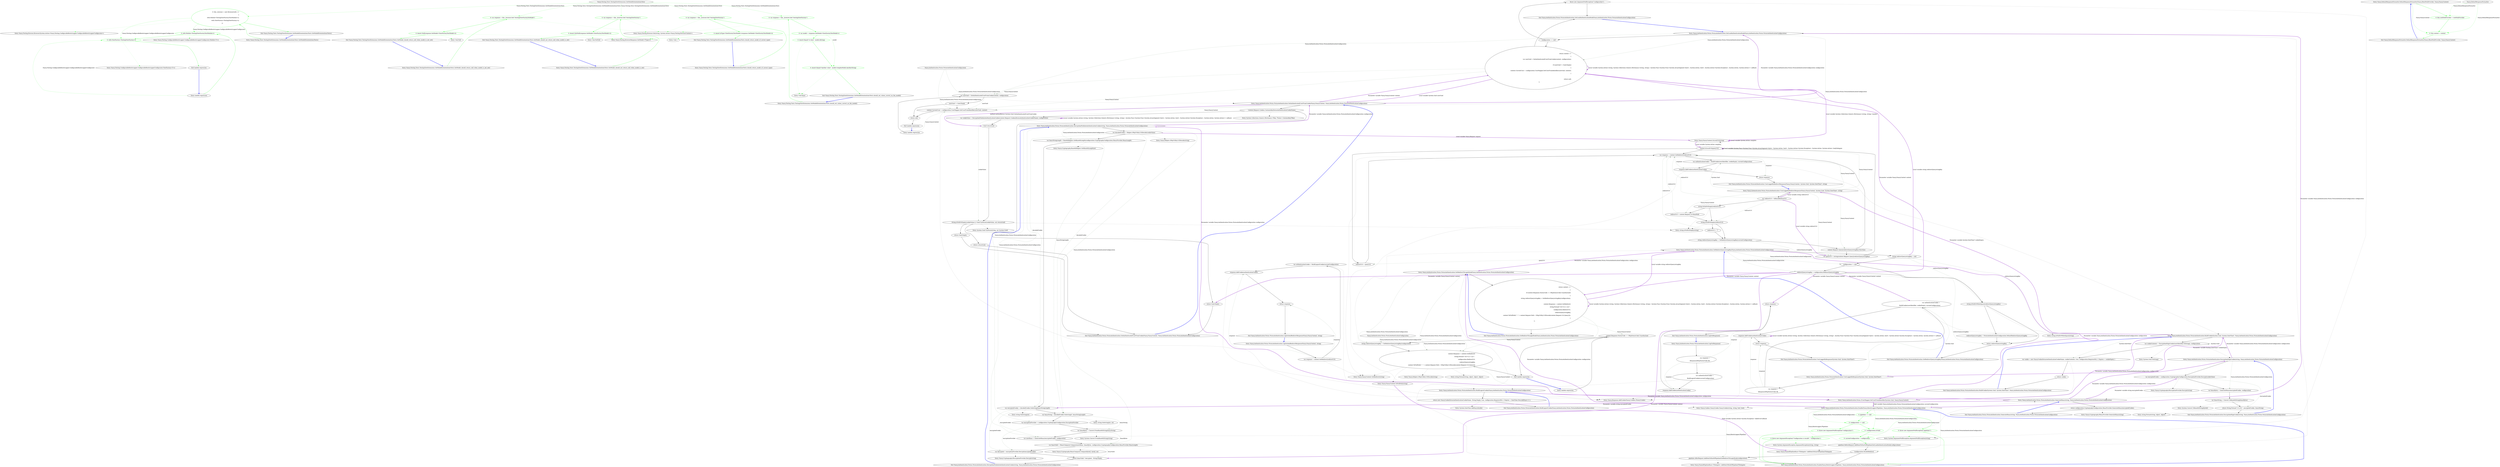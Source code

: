 digraph  {
d1 [cluster="Nancy.Testing.Tests.TestingViewExtensions.GetModelExtententionsTests.GetModelExtententionsTests()", color=green, community=1, label="0: this._browser = new Browser(with =>\r\n            {\r\n                with.Module<TestingViewFactoryTestModule>();\r\n                with.ViewFactory<TestingViewFactory>();\r\n            })", span="10-14"];
d34 [label="Nancy.Testing.Tests.TestingViewExtensions.GetModelExtententionsTests", span=""];
d0 [cluster="Nancy.Testing.Tests.TestingViewExtensions.GetModelExtententionsTests.GetModelExtententionsTests()", label="Entry Nancy.Testing.Tests.TestingViewExtensions.GetModelExtententionsTests.GetModelExtententionsTests()", span="8-8"];
d2 [cluster="Nancy.Testing.Tests.TestingViewExtensions.GetModelExtententionsTests.GetModelExtententionsTests()", label="Exit Nancy.Testing.Tests.TestingViewExtensions.GetModelExtententionsTests.GetModelExtententionsTests()", span="8-8"];
d3 [cluster="Nancy.Testing.Browser.Browser(System.Action<Nancy.Testing.ConfigurableBootstrapper.ConfigurableBootstrapperConfigurator>)", label="Entry Nancy.Testing.Browser.Browser(System.Action<Nancy.Testing.ConfigurableBootstrapper.ConfigurableBootstrapperConfigurator>)", span="26-26"];
d5 [cluster="lambda expression", color=green, community=0, label="0: with.Module<TestingViewFactoryTestModule>()", span="12-12"];
d6 [cluster="lambda expression", color=green, community=0, label="0: with.ViewFactory<TestingViewFactory>()", span="13-13"];
d4 [cluster="lambda expression", label="Entry lambda expression", span="10-14"];
d8 [cluster="Nancy.Testing.ConfigurableBootstrapper.ConfigurableBootstrapperConfigurator.Module<T>()", label="Entry Nancy.Testing.ConfigurableBootstrapper.ConfigurableBootstrapperConfigurator.Module<T>()", span="807-807"];
d7 [cluster="lambda expression", label="Exit lambda expression", span="10-14"];
d9 [cluster="Nancy.Testing.ConfigurableBootstrapper.ConfigurableBootstrapperConfigurator.ViewFactory<T>()", label="Entry Nancy.Testing.ConfigurableBootstrapper.ConfigurableBootstrapperConfigurator.ViewFactory<T>()", span="1338-1338"];
d11 [cluster="Nancy.Testing.Tests.TestingViewExtensions.GetModelExtententionsTests.GetModel_should_return_null_when_model_is_not_set()", color=green, community=0, label="0: var response = this._browser.Get(''/testingViewFactoryNoModel'')", span="21-21"];
d10 [cluster="Nancy.Testing.Tests.TestingViewExtensions.GetModelExtententionsTests.GetModel_should_return_null_when_model_is_not_set()", label="Entry Nancy.Testing.Tests.TestingViewExtensions.GetModelExtententionsTests.GetModel_should_return_null_when_model_is_not_set()", span="19-19"];
d12 [cluster="Nancy.Testing.Tests.TestingViewExtensions.GetModelExtententionsTests.GetModel_should_return_null_when_model_is_not_set()", color=green, community=0, label="0: Assert.Null(response.GetModel<ViewFactoryTestModel>())", span="22-22"];
d14 [cluster="Nancy.Testing.Browser.Get(string, System.Action<Nancy.Testing.BrowserContext>)", label="Entry Nancy.Testing.Browser.Get(string, System.Action<Nancy.Testing.BrowserContext>)", span="59-59"];
d13 [cluster="Nancy.Testing.Tests.TestingViewExtensions.GetModelExtententionsTests.GetModel_should_return_null_when_model_is_not_set()", label="Exit Nancy.Testing.Tests.TestingViewExtensions.GetModelExtententionsTests.GetModel_should_return_null_when_model_is_not_set()", span="19-19"];
d15 [cluster="Nancy.Testing.BrowserResponse.GetModel<TType>()", label="Entry Nancy.Testing.BrowserResponse.GetModel<TType>()", span="53-53"];
d16 [cluster="Unk.Null", label="Entry Unk.Null", span=""];
d18 [cluster="Nancy.Testing.Tests.TestingViewExtensions.GetModelExtententionsTests.GetModel_should_not_return_null_when_model_is_set()", color=green, community=0, label="0: var response = this._browser.Get(''/testingViewFactory'')", span="28-28"];
d17 [cluster="Nancy.Testing.Tests.TestingViewExtensions.GetModelExtententionsTests.GetModel_should_not_return_null_when_model_is_set()", label="Entry Nancy.Testing.Tests.TestingViewExtensions.GetModelExtententionsTests.GetModel_should_not_return_null_when_model_is_set()", span="26-26"];
d19 [cluster="Nancy.Testing.Tests.TestingViewExtensions.GetModelExtententionsTests.GetModel_should_not_return_null_when_model_is_set()", color=green, community=0, label="0: Assert.NotNull(response.GetModel<ViewFactoryTestModel>())", span="29-29"];
d20 [cluster="Nancy.Testing.Tests.TestingViewExtensions.GetModelExtententionsTests.GetModel_should_not_return_null_when_model_is_set()", label="Exit Nancy.Testing.Tests.TestingViewExtensions.GetModelExtententionsTests.GetModel_should_not_return_null_when_model_is_set()", span="26-26"];
d21 [cluster="Unk.NotNull", label="Entry Unk.NotNull", span=""];
d23 [cluster="Nancy.Testing.Tests.TestingViewExtensions.GetModelExtententionsTests.should_return_model_of_correct_type()", color=green, community=0, label="0: var response = this._browser.Get(''/testingViewFactory'')", span="35-35"];
d22 [cluster="Nancy.Testing.Tests.TestingViewExtensions.GetModelExtententionsTests.should_return_model_of_correct_type()", label="Entry Nancy.Testing.Tests.TestingViewExtensions.GetModelExtententionsTests.should_return_model_of_correct_type()", span="33-33"];
d24 [cluster="Nancy.Testing.Tests.TestingViewExtensions.GetModelExtententionsTests.should_return_model_of_correct_type()", color=green, community=0, label="0: Assert.IsType<ViewFactoryTestModel>(response.GetModel<ViewFactoryTestModel>())", span="36-36"];
d25 [cluster="Nancy.Testing.Tests.TestingViewExtensions.GetModelExtententionsTests.should_return_model_of_correct_type()", label="Exit Nancy.Testing.Tests.TestingViewExtensions.GetModelExtententionsTests.should_return_model_of_correct_type()", span="33-33"];
d26 [cluster="Unk.>", label="Entry Unk.>", span=""];
d28 [cluster="Nancy.Testing.Tests.TestingViewExtensions.GetModelExtententionsTests.should_set_values_correct_on_the_model()", color=green, community=0, label="0: var response = this._browser.Get(''/testingViewFactory'')", span="42-42"];
d27 [cluster="Nancy.Testing.Tests.TestingViewExtensions.GetModelExtententionsTests.should_set_values_correct_on_the_model()", label="Entry Nancy.Testing.Tests.TestingViewExtensions.GetModelExtententionsTests.should_set_values_correct_on_the_model()", span="40-40"];
d29 [cluster="Nancy.Testing.Tests.TestingViewExtensions.GetModelExtententionsTests.should_set_values_correct_on_the_model()", color=green, community=0, label="0: var model = response.GetModel<ViewFactoryTestModel>()", span="43-43"];
d30 [cluster="Nancy.Testing.Tests.TestingViewExtensions.GetModelExtententionsTests.should_set_values_correct_on_the_model()", color=green, community=0, label="0: Assert.Equal(''A value'', model.AString)", span="44-44"];
d31 [cluster="Nancy.Testing.Tests.TestingViewExtensions.GetModelExtententionsTests.should_set_values_correct_on_the_model()", color=green, community=0, label="0: Assert.Equal(''Another value'', model.ComplexModel.AnotherString)", span="45-45"];
d33 [cluster="Unk.Equal", label="Entry Unk.Equal", span=""];
d32 [cluster="Nancy.Testing.Tests.TestingViewExtensions.GetModelExtententionsTests.should_set_values_correct_on_the_model()", label="Exit Nancy.Testing.Tests.TestingViewExtensions.GetModelExtententionsTests.should_set_values_correct_on_the_model()", span="40-40"];
m0_12 [cluster="System.ArgumentNullException.ArgumentNullException(string)", file="ModulePathExtensionMethodTests.cs", label="Entry System.ArgumentNullException.ArgumentNullException(string)", span="0-0"];
m0_16 [cluster="Nancy.Authentication.Forms.FormsAuthentication.GetRedirectToLoginHook(Nancy.Authentication.Forms.FormsAuthenticationConfiguration)", file="ModulePathExtensionMethodTests.cs", label="Entry Nancy.Authentication.Forms.FormsAuthentication.GetRedirectToLoginHook(Nancy.Authentication.Forms.FormsAuthenticationConfiguration)", span="190-190"];
m0_71 [cluster="Nancy.Authentication.Forms.FormsAuthentication.GetRedirectToLoginHook(Nancy.Authentication.Forms.FormsAuthenticationConfiguration)", file="ModulePathExtensionMethodTests.cs", label="return context =>\r\n                {\r\n                    if (context.Response.StatusCode == HttpStatusCode.Unauthorized)\r\n                    {\r\n                        string redirectQuerystringKey = GetRedirectQuerystringKey(configuration);\r\n\r\n                        context.Response = context.GetRedirect(\r\n                            string.Format(''{0}?{1}={2}'', \r\n                            configuration.RedirectUrl,\r\n                            redirectQuerystringKey,\r\n                            context.ToFullPath(''~'' + context.Request.Path + HttpUtility.UrlEncode(context.Request.Url.Query))));\r\n                    }\r\n                };", span="192-204"];
m0_72 [cluster="Nancy.Authentication.Forms.FormsAuthentication.GetRedirectToLoginHook(Nancy.Authentication.Forms.FormsAuthenticationConfiguration)", file="ModulePathExtensionMethodTests.cs", label="Exit Nancy.Authentication.Forms.FormsAuthentication.GetRedirectToLoginHook(Nancy.Authentication.Forms.FormsAuthenticationConfiguration)", span="190-190"];
m0_18 [cluster="Nancy.Authentication.Forms.FormsAuthentication.UserLoggedInRedirectResponse(Nancy.NancyContext, System.Guid, System.DateTime?, string)", file="ModulePathExtensionMethodTests.cs", label="Entry Nancy.Authentication.Forms.FormsAuthentication.UserLoggedInRedirectResponse(Nancy.NancyContext, System.Guid, System.DateTime?, string)", span="75-75"];
m0_24 [cluster="Nancy.Authentication.Forms.FormsAuthentication.UserLoggedInRedirectResponse(Nancy.NancyContext, System.Guid, System.DateTime?, string)", file="ModulePathExtensionMethodTests.cs", label="string redirectQuerystringKey = GetRedirectQuerystringKey(currentConfiguration)", span="89-89"];
m0_30 [cluster="Nancy.Authentication.Forms.FormsAuthentication.UserLoggedInRedirectResponse(Nancy.NancyContext, System.Guid, System.DateTime?, string)", file="ModulePathExtensionMethodTests.cs", label="var authenticationCookie = BuildCookie(userIdentifier, cookieExpiry, currentConfiguration)", span="102-102"];
m0_27 [cluster="Nancy.Authentication.Forms.FormsAuthentication.UserLoggedInRedirectResponse(Nancy.NancyContext, System.Guid, System.DateTime?, string)", file="ModulePathExtensionMethodTests.cs", label="context.IsLocalUrl(queryUrl)", span="95-95"];
m0_22 [cluster="Nancy.Authentication.Forms.FormsAuthentication.UserLoggedInRedirectResponse(Nancy.NancyContext, System.Guid, System.DateTime?, string)", file="ModulePathExtensionMethodTests.cs", label="string.IsNullOrEmpty(redirectUrl)", span="84-84"];
m0_23 [cluster="Nancy.Authentication.Forms.FormsAuthentication.UserLoggedInRedirectResponse(Nancy.NancyContext, System.Guid, System.DateTime?, string)", file="ModulePathExtensionMethodTests.cs", label="redirectUrl = ''/''", span="86-86"];
m0_25 [cluster="Nancy.Authentication.Forms.FormsAuthentication.UserLoggedInRedirectResponse(Nancy.NancyContext, System.Guid, System.DateTime?, string)", file="ModulePathExtensionMethodTests.cs", label="context.Request.Query[redirectQuerystringKey].HasValue", span="91-91"];
m0_26 [cluster="Nancy.Authentication.Forms.FormsAuthentication.UserLoggedInRedirectResponse(Nancy.NancyContext, System.Guid, System.DateTime?, string)", file="ModulePathExtensionMethodTests.cs", label="var queryUrl = (string)context.Request.Query[redirectQuerystringKey]", span="93-93"];
m0_29 [cluster="Nancy.Authentication.Forms.FormsAuthentication.UserLoggedInRedirectResponse(Nancy.NancyContext, System.Guid, System.DateTime?, string)", file="ModulePathExtensionMethodTests.cs", label="var response = context.GetRedirect(redirectUrl)", span="101-101"];
m0_31 [cluster="Nancy.Authentication.Forms.FormsAuthentication.UserLoggedInRedirectResponse(Nancy.NancyContext, System.Guid, System.DateTime?, string)", file="ModulePathExtensionMethodTests.cs", label="response.AddCookie(authenticationCookie)", span="103-103"];
m0_19 [cluster="Nancy.Authentication.Forms.FormsAuthentication.UserLoggedInRedirectResponse(Nancy.NancyContext, System.Guid, System.DateTime?, string)", file="ModulePathExtensionMethodTests.cs", label="var redirectUrl = fallbackRedirectUrl", span="77-77"];
m0_21 [cluster="Nancy.Authentication.Forms.FormsAuthentication.UserLoggedInRedirectResponse(Nancy.NancyContext, System.Guid, System.DateTime?, string)", file="ModulePathExtensionMethodTests.cs", label="redirectUrl = context.Request.Url.BasePath", span="81-81"];
m0_28 [cluster="Nancy.Authentication.Forms.FormsAuthentication.UserLoggedInRedirectResponse(Nancy.NancyContext, System.Guid, System.DateTime?, string)", file="ModulePathExtensionMethodTests.cs", label="redirectUrl = queryUrl", span="97-97"];
m0_20 [cluster="Nancy.Authentication.Forms.FormsAuthentication.UserLoggedInRedirectResponse(Nancy.NancyContext, System.Guid, System.DateTime?, string)", file="ModulePathExtensionMethodTests.cs", label="string.IsNullOrEmpty(redirectUrl)", span="79-79"];
m0_32 [cluster="Nancy.Authentication.Forms.FormsAuthentication.UserLoggedInRedirectResponse(Nancy.NancyContext, System.Guid, System.DateTime?, string)", file="ModulePathExtensionMethodTests.cs", label="return response;", span="105-105"];
m0_33 [cluster="Nancy.Authentication.Forms.FormsAuthentication.UserLoggedInRedirectResponse(Nancy.NancyContext, System.Guid, System.DateTime?, string)", file="ModulePathExtensionMethodTests.cs", label="Exit Nancy.Authentication.Forms.FormsAuthentication.UserLoggedInRedirectResponse(Nancy.NancyContext, System.Guid, System.DateTime?, string)", span="75-75"];
m0_110 [cluster="string.Format(string, object, object)", file="ModulePathExtensionMethodTests.cs", label="Entry string.Format(string, object, object)", span="0-0"];
m0_139 [cluster="string.IsNullOrWhiteSpace(string)", file="ModulePathExtensionMethodTests.cs", label="Entry string.IsNullOrWhiteSpace(string)", span="0-0"];
m0_98 [cluster="Nancy.Cookies.NancyCookie.NancyCookie(string, string, bool, bool)", file="ModulePathExtensionMethodTests.cs", label="Entry Nancy.Cookies.NancyCookie.NancyCookie(string, string, bool, bool)", span="20-20"];
m0_69 [cluster="Nancy.Authentication.Forms.FormsAuthentication.GetAuthenticatedUserFromCookie(Nancy.NancyContext, Nancy.Authentication.Forms.FormsAuthenticationConfiguration)", file="ModulePathExtensionMethodTests.cs", label="Entry Nancy.Authentication.Forms.FormsAuthentication.GetAuthenticatedUserFromCookie(Nancy.NancyContext, Nancy.Authentication.Forms.FormsAuthenticationConfiguration)", span="214-214"];
m0_81 [cluster="Nancy.Authentication.Forms.FormsAuthentication.GetAuthenticatedUserFromCookie(Nancy.NancyContext, Nancy.Authentication.Forms.FormsAuthenticationConfiguration)", file="ModulePathExtensionMethodTests.cs", label="!context.Request.Cookies.ContainsKey(formsAuthenticationCookieName)", span="216-216"];
m0_83 [cluster="Nancy.Authentication.Forms.FormsAuthentication.GetAuthenticatedUserFromCookie(Nancy.NancyContext, Nancy.Authentication.Forms.FormsAuthenticationConfiguration)", file="ModulePathExtensionMethodTests.cs", label="var cookieValue = DecryptAndValidateAuthenticationCookie(context.Request.Cookies[formsAuthenticationCookieName], configuration)", span="221-221"];
m0_84 [cluster="Nancy.Authentication.Forms.FormsAuthentication.GetAuthenticatedUserFromCookie(Nancy.NancyContext, Nancy.Authentication.Forms.FormsAuthenticationConfiguration)", file="ModulePathExtensionMethodTests.cs", label="Guid returnGuid", span="223-223"];
m0_82 [cluster="Nancy.Authentication.Forms.FormsAuthentication.GetAuthenticatedUserFromCookie(Nancy.NancyContext, Nancy.Authentication.Forms.FormsAuthenticationConfiguration)", file="ModulePathExtensionMethodTests.cs", label="return Guid.Empty;", span="218-218"];
m0_86 [cluster="Nancy.Authentication.Forms.FormsAuthentication.GetAuthenticatedUserFromCookie(Nancy.NancyContext, Nancy.Authentication.Forms.FormsAuthenticationConfiguration)", file="ModulePathExtensionMethodTests.cs", label="return Guid.Empty;", span="226-226"];
m0_87 [cluster="Nancy.Authentication.Forms.FormsAuthentication.GetAuthenticatedUserFromCookie(Nancy.NancyContext, Nancy.Authentication.Forms.FormsAuthenticationConfiguration)", file="ModulePathExtensionMethodTests.cs", label="return returnGuid;", span="229-229"];
m0_85 [cluster="Nancy.Authentication.Forms.FormsAuthentication.GetAuthenticatedUserFromCookie(Nancy.NancyContext, Nancy.Authentication.Forms.FormsAuthenticationConfiguration)", file="ModulePathExtensionMethodTests.cs", label="String.IsNullOrEmpty(cookieValue) || !Guid.TryParse(cookieValue, out returnGuid)", span="224-224"];
m0_88 [cluster="Nancy.Authentication.Forms.FormsAuthentication.GetAuthenticatedUserFromCookie(Nancy.NancyContext, Nancy.Authentication.Forms.FormsAuthenticationConfiguration)", file="ModulePathExtensionMethodTests.cs", label="Exit Nancy.Authentication.Forms.FormsAuthentication.GetAuthenticatedUserFromCookie(Nancy.NancyContext, Nancy.Authentication.Forms.FormsAuthenticationConfiguration)", span="214-214"];
m0_35 [cluster="Nancy.Authentication.Forms.FormsAuthentication.GetRedirectQuerystringKey(Nancy.Authentication.Forms.FormsAuthenticationConfiguration)", file="ModulePathExtensionMethodTests.cs", label="Entry Nancy.Authentication.Forms.FormsAuthentication.GetRedirectQuerystringKey(Nancy.Authentication.Forms.FormsAuthenticationConfiguration)", span="318-318"];
m0_132 [cluster="Nancy.Authentication.Forms.FormsAuthentication.GetRedirectQuerystringKey(Nancy.Authentication.Forms.FormsAuthenticationConfiguration)", file="ModulePathExtensionMethodTests.cs", label="string redirectQuerystringKey = null", span="320-320"];
m0_134 [cluster="Nancy.Authentication.Forms.FormsAuthentication.GetRedirectQuerystringKey(Nancy.Authentication.Forms.FormsAuthenticationConfiguration)", file="ModulePathExtensionMethodTests.cs", label="redirectQuerystringKey = configuration.RedirectQuerystringKey", span="324-324"];
m0_133 [cluster="Nancy.Authentication.Forms.FormsAuthentication.GetRedirectQuerystringKey(Nancy.Authentication.Forms.FormsAuthenticationConfiguration)", file="ModulePathExtensionMethodTests.cs", label="configuration != null", span="322-322"];
m0_135 [cluster="Nancy.Authentication.Forms.FormsAuthentication.GetRedirectQuerystringKey(Nancy.Authentication.Forms.FormsAuthenticationConfiguration)", file="ModulePathExtensionMethodTests.cs", label="string.IsNullOrWhiteSpace(redirectQuerystringKey)", span="327-327"];
m0_137 [cluster="Nancy.Authentication.Forms.FormsAuthentication.GetRedirectQuerystringKey(Nancy.Authentication.Forms.FormsAuthenticationConfiguration)", file="ModulePathExtensionMethodTests.cs", label="return redirectQuerystringKey;", span="332-332"];
m0_136 [cluster="Nancy.Authentication.Forms.FormsAuthentication.GetRedirectQuerystringKey(Nancy.Authentication.Forms.FormsAuthenticationConfiguration)", file="ModulePathExtensionMethodTests.cs", label="redirectQuerystringKey = FormsAuthenticationConfiguration.DefaultRedirectQuerystringKey", span="329-329"];
m0_138 [cluster="Nancy.Authentication.Forms.FormsAuthentication.GetRedirectQuerystringKey(Nancy.Authentication.Forms.FormsAuthenticationConfiguration)", file="ModulePathExtensionMethodTests.cs", label="Exit Nancy.Authentication.Forms.FormsAuthentication.GetRedirectQuerystringKey(Nancy.Authentication.Forms.FormsAuthenticationConfiguration)", span="318-318"];
m0_126 [cluster="Nancy.Cryptography.Base64Helpers.GetBase64Length(int)", file="ModulePathExtensionMethodTests.cs", label="Entry Nancy.Cryptography.Base64Helpers.GetBase64Length(int)", span="11-11"];
m0_125 [cluster="Nancy.Helpers.HttpUtility.UrlDecode(string)", file="ModulePathExtensionMethodTests.cs", label="Entry Nancy.Helpers.HttpUtility.UrlDecode(string)", span="103-103"];
m0_37 [cluster="Nancy.NancyContext.GetRedirect(string)", file="ModulePathExtensionMethodTests.cs", label="Entry Nancy.NancyContext.GetRedirect(string)", span="60-60"];
m0_15 [cluster="Nancy.NamedPipelineBase<TDelegate>.AddItemToStartOfPipeline(TDelegate)", file="ModulePathExtensionMethodTests.cs", label="Entry Nancy.NamedPipelineBase<TDelegate>.AddItemToStartOfPipeline(TDelegate)", span="45-45"];
m0_79 [cluster="Nancy.NancyContext.ToFullPath(string)", file="ModulePathExtensionMethodTests.cs", label="Entry Nancy.NancyContext.ToFullPath(string)", span="28-28"];
m0_78 [cluster="Nancy.Helpers.HttpUtility.UrlEncode(string)", file="ModulePathExtensionMethodTests.cs", label="Entry Nancy.Helpers.HttpUtility.UrlEncode(string)", span="373-373"];
m0_14 [cluster="Nancy.Authentication.Forms.FormsAuthentication.GetLoadAuthenticationHook(Nancy.Authentication.Forms.FormsAuthenticationConfiguration)", file="ModulePathExtensionMethodTests.cs", label="Entry Nancy.Authentication.Forms.FormsAuthentication.GetLoadAuthenticationHook(Nancy.Authentication.Forms.FormsAuthenticationConfiguration)", span="165-165"];
m0_60 [cluster="Nancy.Authentication.Forms.FormsAuthentication.GetLoadAuthenticationHook(Nancy.Authentication.Forms.FormsAuthenticationConfiguration)", file="ModulePathExtensionMethodTests.cs", label="throw new ArgumentNullException(''configuration'');", span="169-169"];
m0_59 [cluster="Nancy.Authentication.Forms.FormsAuthentication.GetLoadAuthenticationHook(Nancy.Authentication.Forms.FormsAuthenticationConfiguration)", file="ModulePathExtensionMethodTests.cs", label="configuration == null", span="167-167"];
m0_61 [cluster="Nancy.Authentication.Forms.FormsAuthentication.GetLoadAuthenticationHook(Nancy.Authentication.Forms.FormsAuthenticationConfiguration)", file="ModulePathExtensionMethodTests.cs", label="return context =>\r\n                {\r\n                    var userGuid = GetAuthenticatedUserFromCookie(context, configuration);\r\n\r\n                    if (userGuid != Guid.Empty)\r\n                    {\r\n                        context.CurrentUser = configuration.UserMapper.GetUserFromIdentifier(userGuid, context);\r\n                    }\r\n\r\n                    return null;\r\n                };", span="172-182"];
m0_62 [cluster="Nancy.Authentication.Forms.FormsAuthentication.GetLoadAuthenticationHook(Nancy.Authentication.Forms.FormsAuthenticationConfiguration)", file="ModulePathExtensionMethodTests.cs", label="Exit Nancy.Authentication.Forms.FormsAuthentication.GetLoadAuthenticationHook(Nancy.Authentication.Forms.FormsAuthenticationConfiguration)", span="165-165"];
m0_36 [cluster="Nancy.NancyContext.IsLocalUrl(string)", file="ModulePathExtensionMethodTests.cs", label="Entry Nancy.NancyContext.IsLocalUrl(string)", span="94-94"];
m0_109 [cluster="System.Convert.ToBase64String(byte[])", file="ModulePathExtensionMethodTests.cs", label="Entry System.Convert.ToBase64String(byte[])", span="0-0"];
m0_96 [cluster="System.Guid.ToString()", file="ModulePathExtensionMethodTests.cs", label="Entry System.Guid.ToString()", span="0-0"];
m0_0 [cluster="Nancy.Authentication.Forms.FormsAuthentication.Enable(Nancy.Bootstrapper.IPipelines, Nancy.Authentication.Forms.FormsAuthenticationConfiguration)", file="ModulePathExtensionMethodTests.cs", label="Entry Nancy.Authentication.Forms.FormsAuthentication.Enable(Nancy.Bootstrapper.IPipelines, Nancy.Authentication.Forms.FormsAuthenticationConfiguration)", span="40-40"];
m0_1 [cluster="Nancy.Authentication.Forms.FormsAuthentication.Enable(Nancy.Bootstrapper.IPipelines, Nancy.Authentication.Forms.FormsAuthenticationConfiguration)", color=green, community=0, file="ModulePathExtensionMethodTests.cs", label="0: pipelines == null", span="42-42"];
m0_2 [cluster="Nancy.Authentication.Forms.FormsAuthentication.Enable(Nancy.Bootstrapper.IPipelines, Nancy.Authentication.Forms.FormsAuthenticationConfiguration)", color=green, community=0, file="ModulePathExtensionMethodTests.cs", label="0: throw new ArgumentNullException(''pipelines'');", span="44-44"];
m0_3 [cluster="Nancy.Authentication.Forms.FormsAuthentication.Enable(Nancy.Bootstrapper.IPipelines, Nancy.Authentication.Forms.FormsAuthenticationConfiguration)", color=green, community=0, file="ModulePathExtensionMethodTests.cs", label="0: configuration == null", span="47-47"];
m0_4 [cluster="Nancy.Authentication.Forms.FormsAuthentication.Enable(Nancy.Bootstrapper.IPipelines, Nancy.Authentication.Forms.FormsAuthenticationConfiguration)", color=green, community=0, file="ModulePathExtensionMethodTests.cs", label="0: throw new ArgumentNullException(''configuration'');", span="49-49"];
m0_5 [cluster="Nancy.Authentication.Forms.FormsAuthentication.Enable(Nancy.Bootstrapper.IPipelines, Nancy.Authentication.Forms.FormsAuthenticationConfiguration)", color=green, community=0, file="ModulePathExtensionMethodTests.cs", label="0: !configuration.IsValid", span="52-52"];
m0_6 [cluster="Nancy.Authentication.Forms.FormsAuthentication.Enable(Nancy.Bootstrapper.IPipelines, Nancy.Authentication.Forms.FormsAuthenticationConfiguration)", color=green, community=0, file="ModulePathExtensionMethodTests.cs", label="0: throw new ArgumentException(''Configuration is invalid'', ''configuration'');", span="54-54"];
m0_7 [cluster="Nancy.Authentication.Forms.FormsAuthentication.Enable(Nancy.Bootstrapper.IPipelines, Nancy.Authentication.Forms.FormsAuthenticationConfiguration)", color=green, community=0, file="ModulePathExtensionMethodTests.cs", label="0: currentConfiguration = configuration", span="57-57"];
m0_8 [cluster="Nancy.Authentication.Forms.FormsAuthentication.Enable(Nancy.Bootstrapper.IPipelines, Nancy.Authentication.Forms.FormsAuthenticationConfiguration)", file="ModulePathExtensionMethodTests.cs", label="pipelines.BeforeRequest.AddItemToStartOfPipeline(GetLoadAuthenticationHook(configuration))", span="59-59"];
m0_9 [cluster="Nancy.Authentication.Forms.FormsAuthentication.Enable(Nancy.Bootstrapper.IPipelines, Nancy.Authentication.Forms.FormsAuthenticationConfiguration)", file="ModulePathExtensionMethodTests.cs", label="!configuration.DisableRedirect", span="60-60"];
m0_10 [cluster="Nancy.Authentication.Forms.FormsAuthentication.Enable(Nancy.Bootstrapper.IPipelines, Nancy.Authentication.Forms.FormsAuthenticationConfiguration)", file="ModulePathExtensionMethodTests.cs", label="pipelines.AfterRequest.AddItemToEndOfPipeline(GetRedirectToLoginHook(configuration))", span="62-62"];
m0_11 [cluster="Nancy.Authentication.Forms.FormsAuthentication.Enable(Nancy.Bootstrapper.IPipelines, Nancy.Authentication.Forms.FormsAuthenticationConfiguration)", file="ModulePathExtensionMethodTests.cs", label="Exit Nancy.Authentication.Forms.FormsAuthentication.Enable(Nancy.Bootstrapper.IPipelines, Nancy.Authentication.Forms.FormsAuthenticationConfiguration)", span="40-40"];
m0_101 [cluster="System.DateTime.AddDays(double)", file="ModulePathExtensionMethodTests.cs", label="Entry System.DateTime.AddDays(double)", span="0-0"];
m0_128 [cluster="string.Substring(int, int)", file="ModulePathExtensionMethodTests.cs", label="Entry string.Substring(int, int)", span="0-0"];
m0_131 [cluster="Nancy.Cryptography.IEncryptionProvider.Decrypt(string)", file="ModulePathExtensionMethodTests.cs", label="Entry Nancy.Cryptography.IEncryptionProvider.Decrypt(string)", span="19-19"];
m0_80 [cluster="string.Format(string, object, object, object)", file="ModulePathExtensionMethodTests.cs", label="Entry string.Format(string, object, object, object)", span="0-0"];
m0_130 [cluster="Nancy.Cryptography.HmacComparer.Compare(byte[], byte[], int)", file="ModulePathExtensionMethodTests.cs", label="Entry Nancy.Cryptography.HmacComparer.Compare(byte[], byte[], int)", span="15-15"];
m0_107 [cluster="Nancy.Cryptography.IEncryptionProvider.Encrypt(string)", file="ModulePathExtensionMethodTests.cs", label="Entry Nancy.Cryptography.IEncryptionProvider.Encrypt(string)", span="12-12"];
m0_91 [cluster="System.Guid.TryParse(string, out System.Guid)", file="ModulePathExtensionMethodTests.cs", label="Entry System.Guid.TryParse(string, out System.Guid)", span="0-0"];
m0_53 [cluster="Nancy.Authentication.Forms.FormsAuthentication.LogOutResponse()", file="ModulePathExtensionMethodTests.cs", label="Entry Nancy.Authentication.Forms.FormsAuthentication.LogOutResponse()", span="146-146"];
m0_55 [cluster="Nancy.Authentication.Forms.FormsAuthentication.LogOutResponse()", file="ModulePathExtensionMethodTests.cs", label="var authenticationCookie = \r\n                BuildLogoutCookie(currentConfiguration)", span="151-152"];
m0_57 [cluster="Nancy.Authentication.Forms.FormsAuthentication.LogOutResponse()", file="ModulePathExtensionMethodTests.cs", label="return response;", span="156-156"];
m0_54 [cluster="Nancy.Authentication.Forms.FormsAuthentication.LogOutResponse()", file="ModulePathExtensionMethodTests.cs", label="var response =\r\n                (Response)HttpStatusCode.OK", span="148-149"];
m0_56 [cluster="Nancy.Authentication.Forms.FormsAuthentication.LogOutResponse()", file="ModulePathExtensionMethodTests.cs", label="response.AddCookie(authenticationCookie)", span="154-154"];
m0_58 [cluster="Nancy.Authentication.Forms.FormsAuthentication.LogOutResponse()", file="ModulePathExtensionMethodTests.cs", label="Exit Nancy.Authentication.Forms.FormsAuthentication.LogOutResponse()", span="146-146"];
m0_97 [cluster="Nancy.Authentication.Forms.FormsAuthentication.EncryptAndSignCookie(string, Nancy.Authentication.Forms.FormsAuthenticationConfiguration)", file="ModulePathExtensionMethodTests.cs", label="Entry Nancy.Authentication.Forms.FormsAuthentication.EncryptAndSignCookie(string, Nancy.Authentication.Forms.FormsAuthenticationConfiguration)", span="264-264"];
m0_102 [cluster="Nancy.Authentication.Forms.FormsAuthentication.EncryptAndSignCookie(string, Nancy.Authentication.Forms.FormsAuthenticationConfiguration)", file="ModulePathExtensionMethodTests.cs", label="var encryptedCookie = configuration.CryptographyConfiguration.EncryptionProvider.Encrypt(cookieValue)", span="266-266"];
m0_103 [cluster="Nancy.Authentication.Forms.FormsAuthentication.EncryptAndSignCookie(string, Nancy.Authentication.Forms.FormsAuthenticationConfiguration)", file="ModulePathExtensionMethodTests.cs", label="var hmacBytes = GenerateHmac(encryptedCookie, configuration)", span="267-267"];
m0_105 [cluster="Nancy.Authentication.Forms.FormsAuthentication.EncryptAndSignCookie(string, Nancy.Authentication.Forms.FormsAuthenticationConfiguration)", file="ModulePathExtensionMethodTests.cs", label="return String.Format(''{1}{0}'', encryptedCookie, hmacString);", span="270-270"];
m0_104 [cluster="Nancy.Authentication.Forms.FormsAuthentication.EncryptAndSignCookie(string, Nancy.Authentication.Forms.FormsAuthenticationConfiguration)", file="ModulePathExtensionMethodTests.cs", label="var hmacString = Convert.ToBase64String(hmacBytes)", span="268-268"];
m0_106 [cluster="Nancy.Authentication.Forms.FormsAuthentication.EncryptAndSignCookie(string, Nancy.Authentication.Forms.FormsAuthenticationConfiguration)", file="ModulePathExtensionMethodTests.cs", label="Exit Nancy.Authentication.Forms.FormsAuthentication.EncryptAndSignCookie(string, Nancy.Authentication.Forms.FormsAuthenticationConfiguration)", span="264-264"];
m0_17 [cluster="Nancy.NamedPipelineBase<TDelegate>.AddItemToEndOfPipeline(TDelegate)", file="ModulePathExtensionMethodTests.cs", label="Entry Nancy.NamedPipelineBase<TDelegate>.AddItemToEndOfPipeline(TDelegate)", span="67-67"];
m0_34 [cluster="string.IsNullOrEmpty(string)", file="ModulePathExtensionMethodTests.cs", label="Entry string.IsNullOrEmpty(string)", span="0-0"];
m0_113 [cluster="Nancy.Cryptography.IHmacProvider.GenerateHmac(string)", file="ModulePathExtensionMethodTests.cs", label="Entry Nancy.Cryptography.IHmacProvider.GenerateHmac(string)", span="17-17"];
m0_89 [cluster="System.Collections.Generic.IDictionary<TKey, TValue>.ContainsKey(TKey)", file="ModulePathExtensionMethodTests.cs", label="Entry System.Collections.Generic.IDictionary<TKey, TValue>.ContainsKey(TKey)", span="0-0"];
m0_73 [cluster="lambda expression", file="ModulePathExtensionMethodTests.cs", label="Entry lambda expression", span="192-204"];
m0_64 [cluster="lambda expression", file="ModulePathExtensionMethodTests.cs", label="var userGuid = GetAuthenticatedUserFromCookie(context, configuration)", span="174-174"];
m0_66 [cluster="lambda expression", file="ModulePathExtensionMethodTests.cs", label="context.CurrentUser = configuration.UserMapper.GetUserFromIdentifier(userGuid, context)", span="178-178"];
m0_75 [cluster="lambda expression", file="ModulePathExtensionMethodTests.cs", label="string redirectQuerystringKey = GetRedirectQuerystringKey(configuration)", span="196-196"];
m0_76 [cluster="lambda expression", file="ModulePathExtensionMethodTests.cs", label="context.Response = context.GetRedirect(\r\n                            string.Format(''{0}?{1}={2}'', \r\n                            configuration.RedirectUrl,\r\n                            redirectQuerystringKey,\r\n                            context.ToFullPath(''~'' + context.Request.Path + HttpUtility.UrlEncode(context.Request.Url.Query))))", span="198-202"];
m0_63 [cluster="lambda expression", file="ModulePathExtensionMethodTests.cs", label="Entry lambda expression", span="172-182"];
m0_65 [cluster="lambda expression", file="ModulePathExtensionMethodTests.cs", label="userGuid != Guid.Empty", span="176-176"];
m0_67 [cluster="lambda expression", file="ModulePathExtensionMethodTests.cs", label="return null;", span="181-181"];
m0_74 [cluster="lambda expression", file="ModulePathExtensionMethodTests.cs", label="context.Response.StatusCode == HttpStatusCode.Unauthorized", span="194-194"];
m0_77 [cluster="lambda expression", file="ModulePathExtensionMethodTests.cs", label="Exit lambda expression", span="192-204"];
m0_68 [cluster="lambda expression", file="ModulePathExtensionMethodTests.cs", label="Exit lambda expression", span="172-182"];
m0_90 [cluster="Nancy.Authentication.Forms.FormsAuthentication.DecryptAndValidateAuthenticationCookie(string, Nancy.Authentication.Forms.FormsAuthenticationConfiguration)", file="ModulePathExtensionMethodTests.cs", label="Entry Nancy.Authentication.Forms.FormsAuthentication.DecryptAndValidateAuthenticationCookie(string, Nancy.Authentication.Forms.FormsAuthenticationConfiguration)", span="290-290"];
m0_114 [cluster="Nancy.Authentication.Forms.FormsAuthentication.DecryptAndValidateAuthenticationCookie(string, Nancy.Authentication.Forms.FormsAuthenticationConfiguration)", file="ModulePathExtensionMethodTests.cs", label="var decodedCookie = Helpers.HttpUtility.UrlDecode(cookieValue)", span="293-293"];
m0_115 [cluster="Nancy.Authentication.Forms.FormsAuthentication.DecryptAndValidateAuthenticationCookie(string, Nancy.Authentication.Forms.FormsAuthenticationConfiguration)", file="ModulePathExtensionMethodTests.cs", label="var hmacStringLength = Base64Helpers.GetBase64Length(configuration.CryptographyConfiguration.HmacProvider.HmacLength)", span="295-295"];
m0_118 [cluster="Nancy.Authentication.Forms.FormsAuthentication.DecryptAndValidateAuthenticationCookie(string, Nancy.Authentication.Forms.FormsAuthenticationConfiguration)", file="ModulePathExtensionMethodTests.cs", label="var encryptionProvider = configuration.CryptographyConfiguration.EncryptionProvider", span="300-300"];
m0_120 [cluster="Nancy.Authentication.Forms.FormsAuthentication.DecryptAndValidateAuthenticationCookie(string, Nancy.Authentication.Forms.FormsAuthenticationConfiguration)", file="ModulePathExtensionMethodTests.cs", label="var newHmac = GenerateHmac(encryptedCookie, configuration)", span="304-304"];
m0_121 [cluster="Nancy.Authentication.Forms.FormsAuthentication.DecryptAndValidateAuthenticationCookie(string, Nancy.Authentication.Forms.FormsAuthenticationConfiguration)", file="ModulePathExtensionMethodTests.cs", label="var hmacValid = HmacComparer.Compare(newHmac, hmacBytes, configuration.CryptographyConfiguration.HmacProvider.HmacLength)", span="305-305"];
m0_123 [cluster="Nancy.Authentication.Forms.FormsAuthentication.DecryptAndValidateAuthenticationCookie(string, Nancy.Authentication.Forms.FormsAuthenticationConfiguration)", file="ModulePathExtensionMethodTests.cs", label="return hmacValid ? decrypted : String.Empty;", span="310-310"];
m0_116 [cluster="Nancy.Authentication.Forms.FormsAuthentication.DecryptAndValidateAuthenticationCookie(string, Nancy.Authentication.Forms.FormsAuthenticationConfiguration)", file="ModulePathExtensionMethodTests.cs", label="var encryptedCookie = decodedCookie.Substring(hmacStringLength)", span="297-297"];
m0_117 [cluster="Nancy.Authentication.Forms.FormsAuthentication.DecryptAndValidateAuthenticationCookie(string, Nancy.Authentication.Forms.FormsAuthenticationConfiguration)", file="ModulePathExtensionMethodTests.cs", label="var hmacString = decodedCookie.Substring(0, hmacStringLength)", span="298-298"];
m0_119 [cluster="Nancy.Authentication.Forms.FormsAuthentication.DecryptAndValidateAuthenticationCookie(string, Nancy.Authentication.Forms.FormsAuthenticationConfiguration)", file="ModulePathExtensionMethodTests.cs", label="var hmacBytes = Convert.FromBase64String(hmacString)", span="303-303"];
m0_122 [cluster="Nancy.Authentication.Forms.FormsAuthentication.DecryptAndValidateAuthenticationCookie(string, Nancy.Authentication.Forms.FormsAuthenticationConfiguration)", file="ModulePathExtensionMethodTests.cs", label="var decrypted = encryptionProvider.Decrypt(encryptedCookie)", span="307-307"];
m0_124 [cluster="Nancy.Authentication.Forms.FormsAuthentication.DecryptAndValidateAuthenticationCookie(string, Nancy.Authentication.Forms.FormsAuthenticationConfiguration)", file="ModulePathExtensionMethodTests.cs", label="Exit Nancy.Authentication.Forms.FormsAuthentication.DecryptAndValidateAuthenticationCookie(string, Nancy.Authentication.Forms.FormsAuthenticationConfiguration)", span="290-290"];
m0_70 [cluster="Nancy.Authentication.Forms.IUserMapper.GetUserFromIdentifier(System.Guid, Nancy.NancyContext)", file="ModulePathExtensionMethodTests.cs", label="Entry Nancy.Authentication.Forms.IUserMapper.GetUserFromIdentifier(System.Guid, Nancy.NancyContext)", span="17-17"];
m0_40 [cluster="Nancy.Authentication.Forms.FormsAuthentication.UserLoggedInResponse(System.Guid, System.DateTime?)", file="ModulePathExtensionMethodTests.cs", label="Entry Nancy.Authentication.Forms.FormsAuthentication.UserLoggedInResponse(System.Guid, System.DateTime?)", span="114-114"];
m0_42 [cluster="Nancy.Authentication.Forms.FormsAuthentication.UserLoggedInResponse(System.Guid, System.DateTime?)", file="ModulePathExtensionMethodTests.cs", label="var authenticationCookie = \r\n                BuildCookie(userIdentifier, cookieExpiry, currentConfiguration)", span="119-120"];
m0_41 [cluster="Nancy.Authentication.Forms.FormsAuthentication.UserLoggedInResponse(System.Guid, System.DateTime?)", file="ModulePathExtensionMethodTests.cs", label="var response =\r\n                (Response)HttpStatusCode.OK", span="116-117"];
m0_43 [cluster="Nancy.Authentication.Forms.FormsAuthentication.UserLoggedInResponse(System.Guid, System.DateTime?)", file="ModulePathExtensionMethodTests.cs", label="response.AddCookie(authenticationCookie)", span="122-122"];
m0_44 [cluster="Nancy.Authentication.Forms.FormsAuthentication.UserLoggedInResponse(System.Guid, System.DateTime?)", file="ModulePathExtensionMethodTests.cs", label="return response;", span="124-124"];
m0_45 [cluster="Nancy.Authentication.Forms.FormsAuthentication.UserLoggedInResponse(System.Guid, System.DateTime?)", file="ModulePathExtensionMethodTests.cs", label="Exit Nancy.Authentication.Forms.FormsAuthentication.UserLoggedInResponse(System.Guid, System.DateTime?)", span="114-114"];
m0_129 [cluster="System.Convert.FromBase64String(string)", file="ModulePathExtensionMethodTests.cs", label="Entry System.Convert.FromBase64String(string)", span="0-0"];
m0_46 [cluster="Nancy.Authentication.Forms.FormsAuthentication.LogOutAndRedirectResponse(Nancy.NancyContext, string)", file="ModulePathExtensionMethodTests.cs", label="Entry Nancy.Authentication.Forms.FormsAuthentication.LogOutAndRedirectResponse(Nancy.NancyContext, string)", span="133-133"];
m0_48 [cluster="Nancy.Authentication.Forms.FormsAuthentication.LogOutAndRedirectResponse(Nancy.NancyContext, string)", file="ModulePathExtensionMethodTests.cs", label="var authenticationCookie = BuildLogoutCookie(currentConfiguration)", span="136-136"];
m0_47 [cluster="Nancy.Authentication.Forms.FormsAuthentication.LogOutAndRedirectResponse(Nancy.NancyContext, string)", file="ModulePathExtensionMethodTests.cs", label="var response = context.GetRedirect(redirectUrl)", span="135-135"];
m0_49 [cluster="Nancy.Authentication.Forms.FormsAuthentication.LogOutAndRedirectResponse(Nancy.NancyContext, string)", file="ModulePathExtensionMethodTests.cs", label="response.AddCookie(authenticationCookie)", span="137-137"];
m0_50 [cluster="Nancy.Authentication.Forms.FormsAuthentication.LogOutAndRedirectResponse(Nancy.NancyContext, string)", file="ModulePathExtensionMethodTests.cs", label="return response;", span="139-139"];
m0_51 [cluster="Nancy.Authentication.Forms.FormsAuthentication.LogOutAndRedirectResponse(Nancy.NancyContext, string)", file="ModulePathExtensionMethodTests.cs", label="Exit Nancy.Authentication.Forms.FormsAuthentication.LogOutAndRedirectResponse(Nancy.NancyContext, string)", span="133-133"];
m0_13 [cluster="System.ArgumentException.ArgumentException(string, string)", file="ModulePathExtensionMethodTests.cs", label="Entry System.ArgumentException.ArgumentException(string, string)", span="0-0"];
m0_39 [cluster="Nancy.Response.AddCookie(Nancy.Cookies.INancyCookie)", file="ModulePathExtensionMethodTests.cs", label="Entry Nancy.Response.AddCookie(Nancy.Cookies.INancyCookie)", span="72-72"];
m0_38 [cluster="Nancy.Authentication.Forms.FormsAuthentication.BuildCookie(System.Guid, System.DateTime?, Nancy.Authentication.Forms.FormsAuthenticationConfiguration)", file="ModulePathExtensionMethodTests.cs", label="Entry Nancy.Authentication.Forms.FormsAuthentication.BuildCookie(System.Guid, System.DateTime?, Nancy.Authentication.Forms.FormsAuthenticationConfiguration)", span="239-239"];
m0_92 [cluster="Nancy.Authentication.Forms.FormsAuthentication.BuildCookie(System.Guid, System.DateTime?, Nancy.Authentication.Forms.FormsAuthenticationConfiguration)", file="ModulePathExtensionMethodTests.cs", label="var cookieContents = EncryptAndSignCookie(userIdentifier.ToString(), configuration)", span="241-241"];
m0_93 [cluster="Nancy.Authentication.Forms.FormsAuthentication.BuildCookie(System.Guid, System.DateTime?, Nancy.Authentication.Forms.FormsAuthenticationConfiguration)", file="ModulePathExtensionMethodTests.cs", label="var cookie = new NancyCookie(formsAuthenticationCookieName, cookieContents, true, configuration.RequiresSSL) { Expires = cookieExpiry }", span="243-243"];
m0_94 [cluster="Nancy.Authentication.Forms.FormsAuthentication.BuildCookie(System.Guid, System.DateTime?, Nancy.Authentication.Forms.FormsAuthenticationConfiguration)", file="ModulePathExtensionMethodTests.cs", label="return cookie;", span="245-245"];
m0_95 [cluster="Nancy.Authentication.Forms.FormsAuthentication.BuildCookie(System.Guid, System.DateTime?, Nancy.Authentication.Forms.FormsAuthenticationConfiguration)", file="ModulePathExtensionMethodTests.cs", label="Exit Nancy.Authentication.Forms.FormsAuthentication.BuildCookie(System.Guid, System.DateTime?, Nancy.Authentication.Forms.FormsAuthenticationConfiguration)", span="239-239"];
m0_52 [cluster="Nancy.Authentication.Forms.FormsAuthentication.BuildLogoutCookie(Nancy.Authentication.Forms.FormsAuthenticationConfiguration)", file="ModulePathExtensionMethodTests.cs", label="Entry Nancy.Authentication.Forms.FormsAuthentication.BuildLogoutCookie(Nancy.Authentication.Forms.FormsAuthenticationConfiguration)", span="253-253"];
m0_99 [cluster="Nancy.Authentication.Forms.FormsAuthentication.BuildLogoutCookie(Nancy.Authentication.Forms.FormsAuthenticationConfiguration)", file="ModulePathExtensionMethodTests.cs", label="return new NancyCookie(formsAuthenticationCookieName, String.Empty, true, configuration.RequiresSSL) { Expires = DateTime.Now.AddDays(-1) };", span="255-255"];
m0_100 [cluster="Nancy.Authentication.Forms.FormsAuthentication.BuildLogoutCookie(Nancy.Authentication.Forms.FormsAuthenticationConfiguration)", file="ModulePathExtensionMethodTests.cs", label="Exit Nancy.Authentication.Forms.FormsAuthentication.BuildLogoutCookie(Nancy.Authentication.Forms.FormsAuthenticationConfiguration)", span="253-253"];
m0_127 [cluster="string.Substring(int)", file="ModulePathExtensionMethodTests.cs", label="Entry string.Substring(int)", span="0-0"];
m0_108 [cluster="Nancy.Authentication.Forms.FormsAuthentication.GenerateHmac(string, Nancy.Authentication.Forms.FormsAuthenticationConfiguration)", file="ModulePathExtensionMethodTests.cs", label="Entry Nancy.Authentication.Forms.FormsAuthentication.GenerateHmac(string, Nancy.Authentication.Forms.FormsAuthenticationConfiguration)", span="279-279"];
m0_111 [cluster="Nancy.Authentication.Forms.FormsAuthentication.GenerateHmac(string, Nancy.Authentication.Forms.FormsAuthenticationConfiguration)", file="ModulePathExtensionMethodTests.cs", label="return configuration.CryptographyConfiguration.HmacProvider.GenerateHmac(encryptedCookie);", span="281-281"];
m0_112 [cluster="Nancy.Authentication.Forms.FormsAuthentication.GenerateHmac(string, Nancy.Authentication.Forms.FormsAuthenticationConfiguration)", file="ModulePathExtensionMethodTests.cs", label="Exit Nancy.Authentication.Forms.FormsAuthentication.GenerateHmac(string, Nancy.Authentication.Forms.FormsAuthenticationConfiguration)", span="279-279"];
m0_140 [file="ModulePathExtensionMethodTests.cs", label="Nancy.Authentication.Forms.FormsAuthenticationConfiguration", span=""];
m0_141 [file="ModulePathExtensionMethodTests.cs", label="Nancy.Authentication.Forms.FormsAuthenticationConfiguration", span=""];
m1_0 [cluster="Nancy.DefaultResponseFormatter.DefaultResponseFormatter(Nancy.IRootPathProvider, Nancy.NancyContext)", file="TestingViewFactory.cs", label="Entry Nancy.DefaultResponseFormatter.DefaultResponseFormatter(Nancy.IRootPathProvider, Nancy.NancyContext)", span="17-17"];
m1_1 [cluster="Nancy.DefaultResponseFormatter.DefaultResponseFormatter(Nancy.IRootPathProvider, Nancy.NancyContext)", color=green, community=0, file="TestingViewFactory.cs", label="0: this.rootPathProvider = rootPathProvider", span="19-19"];
m1_2 [cluster="Nancy.DefaultResponseFormatter.DefaultResponseFormatter(Nancy.IRootPathProvider, Nancy.NancyContext)", color=green, community=0, file="TestingViewFactory.cs", label="0: this.context = context", span="20-20"];
m1_3 [cluster="Nancy.DefaultResponseFormatter.DefaultResponseFormatter(Nancy.IRootPathProvider, Nancy.NancyContext)", file="TestingViewFactory.cs", label="Exit Nancy.DefaultResponseFormatter.DefaultResponseFormatter(Nancy.IRootPathProvider, Nancy.NancyContext)", span="17-17"];
m1_4 [file="TestingViewFactory.cs", label="Nancy.DefaultResponseFormatter", span=""];
d1 -> d2  [color=green, key=0, style=solid];
d1 -> d3  [color=green, key=2, style=dotted];
d1 -> d5  [color=green, key=1, label="Nancy.Testing.ConfigurableBootstrapper.ConfigurableBootstrapperConfigurator", style=dashed];
d1 -> d6  [color=green, key=1, label="Nancy.Testing.ConfigurableBootstrapper.ConfigurableBootstrapperConfigurator", style=dashed];
d34 -> d1  [color=green, key=1, label="Nancy.Testing.Tests.TestingViewExtensions.GetModelExtententionsTests", style=dashed];
d34 -> d11  [color=green, key=1, label="Nancy.Testing.Tests.TestingViewExtensions.GetModelExtententionsTests", style=dashed];
d34 -> d18  [color=green, key=1, label="Nancy.Testing.Tests.TestingViewExtensions.GetModelExtententionsTests", style=dashed];
d34 -> d23  [color=green, key=1, label="Nancy.Testing.Tests.TestingViewExtensions.GetModelExtententionsTests", style=dashed];
d34 -> d28  [color=green, key=1, label="Nancy.Testing.Tests.TestingViewExtensions.GetModelExtententionsTests", style=dashed];
d0 -> d1  [color=green, key=0, style=solid];
d2 -> d0  [color=blue, key=0, style=bold];
d5 -> d6  [color=green, key=0, style=solid];
d5 -> d8  [color=green, key=2, style=dotted];
d6 -> d7  [color=green, key=0, style=solid];
d6 -> d9  [color=green, key=2, style=dotted];
d4 -> d5  [color=green, key=0, style=solid];
d4 -> d6  [color=green, key=1, label="Nancy.Testing.ConfigurableBootstrapper.ConfigurableBootstrapperConfigurator", style=dashed];
d7 -> d4  [color=blue, key=0, style=bold];
d11 -> d12  [color=green, key=0, style=solid];
d11 -> d14  [color=green, key=2, style=dotted];
d10 -> d11  [color=green, key=0, style=solid];
d12 -> d13  [color=green, key=0, style=solid];
d12 -> d15  [color=green, key=2, style=dotted];
d12 -> d16  [color=green, key=2, style=dotted];
d13 -> d10  [color=blue, key=0, style=bold];
d18 -> d19  [color=green, key=0, style=solid];
d18 -> d14  [color=green, key=2, style=dotted];
d17 -> d18  [color=green, key=0, style=solid];
d19 -> d20  [color=green, key=0, style=solid];
d19 -> d15  [color=green, key=2, style=dotted];
d19 -> d21  [color=green, key=2, style=dotted];
d20 -> d17  [color=blue, key=0, style=bold];
d23 -> d24  [color=green, key=0, style=solid];
d23 -> d14  [color=green, key=2, style=dotted];
d22 -> d23  [color=green, key=0, style=solid];
d24 -> d25  [color=green, key=0, style=solid];
d24 -> d15  [color=green, key=2, style=dotted];
d24 -> d26  [color=green, key=2, style=dotted];
d25 -> d22  [color=blue, key=0, style=bold];
d28 -> d29  [color=green, key=0, style=solid];
d28 -> d14  [color=green, key=2, style=dotted];
d27 -> d28  [color=green, key=0, style=solid];
d29 -> d30  [color=green, key=0, style=solid];
d29 -> d15  [color=green, key=2, style=dotted];
d29 -> d31  [color=green, key=1, label=model, style=dashed];
d30 -> d31  [color=green, key=0, style=solid];
d30 -> d33  [color=green, key=2, style=dotted];
d31 -> d32  [color=green, key=0, style=solid];
d31 -> d33  [color=green, key=2, style=dotted];
d32 -> d27  [color=blue, key=0, style=bold];
m0_16 -> m0_0  [color=darkorchid, key=3, label="Parameter variable Nancy.Authentication.Forms.FormsAuthenticationConfiguration configuration", style=bold];
m0_16 -> m0_71  [key=0, style=solid];
m0_16 -> m0_75  [color=darkseagreen4, key=1, label="Nancy.Authentication.Forms.FormsAuthenticationConfiguration", style=dashed];
m0_16 -> m0_76  [color=darkseagreen4, key=1, label="Nancy.Authentication.Forms.FormsAuthenticationConfiguration", style=dashed];
m0_71 -> m0_35  [color=darkorchid, key=3, label="Local variable string redirectQuerystringKey", style=bold];
m0_71 -> m0_72  [key=0, style=solid];
m0_71 -> m0_71  [color=darkorchid, key=3, label="Local variable System.Action<string, System.Collections.Generic.IDictionary<string, string>, System.Func<System.Func<System.ArraySegment<byte>, System.Action, bool>, System.Action<System.Exception>, System.Action, System.Action>> callback", style=bold];
m0_71 -> m0_74  [color=darkseagreen4, key=1, label="Nancy.NancyContext", style=dashed];
m0_71 -> m0_76  [color=darkseagreen4, key=1, label="Nancy.NancyContext", style=dashed];
m0_72 -> m0_16  [color=blue, key=0, style=bold];
m0_18 -> m0_30  [color=darkseagreen4, key=1, label="System.Guid", style=dashed];
m0_18 -> m0_19  [key=0, style=solid];
m0_18 -> m0_21  [color=darkseagreen4, key=1, label="Nancy.NancyContext", style=dashed];
m0_18 -> m0_25  [color=darkseagreen4, key=1, label="Nancy.NancyContext", style=dashed];
m0_18 -> m0_26  [color=darkseagreen4, key=1, label="Nancy.NancyContext", style=dashed];
m0_18 -> m0_27  [color=darkseagreen4, key=1, label="Nancy.NancyContext", style=dashed];
m0_18 -> m0_29  [color=darkseagreen4, key=1, label="Nancy.NancyContext", style=dashed];
m0_24 -> m0_35  [key=2, style=dotted];
m0_24 -> m0_25  [key=0, style=solid];
m0_24 -> m0_26  [color=darkseagreen4, key=1, label=redirectQuerystringKey, style=dashed];
m0_30 -> m0_38  [key=2, style=dotted];
m0_30 -> m0_31  [key=0, style=solid];
m0_27 -> m0_36  [key=2, style=dotted];
m0_27 -> m0_27  [color=darkorchid, key=3, label="Local variable System.Func<System.Func<System.ArraySegment<byte>, System.Action, bool>, System.Action<System.Exception>, System.Action, System.Action> bodyDelegate", style=bold];
m0_27 -> m0_28  [key=0, style=solid];
m0_27 -> m0_29  [key=0, style=solid];
m0_22 -> m0_24  [key=0, style=solid];
m0_22 -> m0_23  [key=0, style=solid];
m0_22 -> m0_34  [key=2, style=dotted];
m0_23 -> m0_24  [key=0, style=solid];
m0_23 -> m0_29  [color=darkseagreen4, key=1, label=redirectUrl, style=dashed];
m0_25 -> m0_26  [key=0, style=solid];
m0_25 -> m0_29  [key=0, style=solid];
m0_26 -> m0_27  [key=0, style=solid];
m0_26 -> m0_28  [color=darkseagreen4, key=1, label=queryUrl, style=dashed];
m0_29 -> m0_37  [key=2, style=dotted];
m0_29 -> m0_30  [key=0, style=solid];
m0_29 -> m0_31  [color=darkseagreen4, key=1, label=response, style=dashed];
m0_29 -> m0_32  [color=darkseagreen4, key=1, label=response, style=dashed];
m0_31 -> m0_32  [key=0, style=solid];
m0_31 -> m0_39  [key=2, style=dotted];
m0_19 -> m0_18  [color=darkorchid, key=3, label="Local variable string redirectUrl", style=bold];
m0_19 -> m0_22  [color=darkseagreen4, key=1, label=redirectUrl, style=dashed];
m0_19 -> m0_26  [color=darkorchid, key=3, label="Local variable string redirectUrl", style=bold];
m0_19 -> m0_29  [color=darkseagreen4, key=1, label=redirectUrl, style=dashed];
m0_19 -> m0_20  [key=0, style=solid];
m0_21 -> m0_22  [key=0, style=solid];
m0_21 -> m0_29  [color=darkseagreen4, key=1, label=redirectUrl, style=dashed];
m0_28 -> m0_29  [key=0, style=solid];
m0_20 -> m0_22  [key=0, style=solid];
m0_20 -> m0_21  [key=0, style=solid];
m0_20 -> m0_34  [key=2, style=dotted];
m0_32 -> m0_33  [key=0, style=solid];
m0_33 -> m0_18  [color=blue, key=0, style=bold];
m0_69 -> m0_14  [color=darkorchid, key=3, label="Parameter variable Nancy.Authentication.Forms.FormsAuthenticationConfiguration configuration", style=bold];
m0_69 -> m0_81  [key=0, style=solid];
m0_69 -> m0_83  [color=darkseagreen4, key=1, label="Nancy.NancyContext", style=dashed];
m0_69 -> m0_61  [color=darkorchid, key=3, label="Parameter variable Nancy.NancyContext context", style=bold];
m0_69 -> m0_84  [color=darkorchid, key=3, label="method methodReturn System.Guid GetAuthenticatedUserFromCookie", style=bold];
m0_81 -> m0_82  [key=0, style=solid];
m0_81 -> m0_83  [key=0, style=solid];
m0_81 -> m0_89  [key=2, style=dotted];
m0_83 -> m0_90  [key=2, style=dotted];
m0_83 -> m0_83  [color=darkorchid, key=3, label="Local variable System.Action<string, System.Collections.Generic.IDictionary<string, string>, System.Func<System.Func<System.ArraySegment<byte>, System.Action, bool>, System.Action<System.Exception>, System.Action, System.Action>> callback", style=bold];
m0_83 -> m0_84  [key=0, style=solid];
m0_83 -> m0_85  [color=darkseagreen4, key=1, label=cookieValue, style=dashed];
m0_84 -> m0_85  [key=0, style=solid];
m0_82 -> m0_88  [key=0, style=solid];
m0_86 -> m0_88  [key=0, style=solid];
m0_87 -> m0_88  [key=0, style=solid];
m0_85 -> m0_86  [key=0, style=solid];
m0_85 -> m0_87  [key=0, style=solid];
m0_85 -> m0_34  [key=2, style=dotted];
m0_85 -> m0_91  [key=2, style=dotted];
m0_88 -> m0_69  [color=blue, key=0, style=bold];
m0_35 -> m0_16  [color=darkorchid, key=3, label="Parameter variable Nancy.Authentication.Forms.FormsAuthenticationConfiguration configuration", style=bold];
m0_35 -> m0_70  [color=darkorchid, key=3, label="Parameter variable Nancy.Authentication.Forms.FormsAuthenticationConfiguration configuration", style=bold];
m0_35 -> m0_132  [key=0, style=solid];
m0_35 -> m0_133  [color=darkseagreen4, key=1, label="Nancy.Authentication.Forms.FormsAuthenticationConfiguration", style=dashed];
m0_35 -> m0_134  [color=darkseagreen4, key=1, label="Nancy.Authentication.Forms.FormsAuthenticationConfiguration", style=dashed];
m0_132 -> m0_61  [color=darkorchid, key=3, label="Local variable string redirectQuerystringKey", style=bold];
m0_132 -> m0_133  [key=0, style=solid];
m0_132 -> m0_135  [color=darkseagreen4, key=1, label=redirectQuerystringKey, style=dashed];
m0_132 -> m0_137  [color=darkseagreen4, key=1, label=redirectQuerystringKey, style=dashed];
m0_134 -> m0_61  [color=darkorchid, key=3, label="Parameter variable Nancy.NancyContext context", style=bold];
m0_134 -> m0_71  [color=darkorchid, key=3, label="Parameter variable Nancy.NancyContext context", style=bold];
m0_134 -> m0_135  [key=0, style=solid];
m0_134 -> m0_137  [color=darkseagreen4, key=1, label=redirectQuerystringKey, style=dashed];
m0_134 -> m0_42  [color=darkorchid, key=3, label="Parameter variable Nancy.NancyContext context", style=bold];
m0_134 -> m0_57  [color=darkorchid, key=3, label="Parameter variable Nancy.NancyContext context", style=bold];
m0_134 -> m0_82  [color=darkorchid, key=3, label="Parameter variable Nancy.NancyContext context", style=bold];
m0_134 -> m0_123  [color=darkorchid, key=3, label="Parameter variable Nancy.NancyContext context", style=bold];
m0_133 -> m0_134  [key=0, style=solid];
m0_133 -> m0_135  [key=0, style=solid];
m0_135 -> m0_136  [key=0, style=solid];
m0_135 -> m0_137  [key=0, style=solid];
m0_135 -> m0_139  [key=2, style=dotted];
m0_137 -> m0_138  [key=0, style=solid];
m0_136 -> m0_137  [key=0, style=solid];
m0_138 -> m0_35  [color=blue, key=0, style=bold];
m0_79 -> m0_15  [color=darkorchid, key=3, label="Field variable System.Action<System.Exception> fakeErrorCallback", style=bold];
m0_14 -> m0_0  [color=darkorchid, key=3, label="Parameter variable Nancy.Authentication.Forms.FormsAuthenticationConfiguration configuration", style=bold];
m0_14 -> m0_59  [key=0, style=solid];
m0_14 -> m0_61  [color=darkseagreen4, key=1, label="Nancy.Authentication.Forms.FormsAuthenticationConfiguration", style=dashed];
m0_14 -> m0_64  [color=darkseagreen4, key=1, label="Nancy.Authentication.Forms.FormsAuthenticationConfiguration", style=dashed];
m0_14 -> m0_66  [color=darkseagreen4, key=1, label="Nancy.Authentication.Forms.FormsAuthenticationConfiguration", style=dashed];
m0_60 -> m0_12  [key=2, style=dotted];
m0_60 -> m0_62  [key=0, style=solid];
m0_59 -> m0_60  [key=0, style=solid];
m0_59 -> m0_61  [key=0, style=solid];
m0_61 -> m0_62  [key=0, style=solid];
m0_61 -> m0_69  [color=darkorchid, key=3, label="Local variable System.Guid userGuid", style=bold];
m0_61 -> m0_61  [color=darkorchid, key=3, label="Local variable System.Action<string, System.Collections.Generic.IDictionary<string, string>, System.Func<System.Func<System.ArraySegment<byte>, System.Action, bool>, System.Action<System.Exception>, System.Action, System.Action>> callback", style=bold];
m0_61 -> m0_64  [color=darkseagreen4, key=1, label="Nancy.NancyContext", style=dashed];
m0_61 -> m0_66  [color=darkseagreen4, key=1, label="Nancy.NancyContext", style=dashed];
m0_61 -> m0_36  [color=darkorchid, key=3, label="Local variable System.Collections.Generic.IDictionary<string, string> headers", style=bold];
m0_62 -> m0_14  [color=blue, key=0, style=bold];
m0_36 -> m0_36  [color=darkorchid, key=3, label="Local variable System.Action complete", style=bold];
m0_36 -> m0_27  [color=darkorchid, key=3, label="Local variable System.Action complete", style=bold];
m0_0 -> m0_1  [color=green, key=0, style=solid];
m0_0 -> m0_3  [color=green, key=1, label="Nancy.Authentication.Forms.FormsAuthenticationConfiguration", style=dashed];
m0_0 -> m0_5  [color=green, key=1, label="Nancy.Authentication.Forms.FormsAuthenticationConfiguration", style=dashed];
m0_0 -> m0_7  [color=green, key=1, label="Nancy.Authentication.Forms.FormsAuthenticationConfiguration", style=dashed];
m0_0 -> m0_8  [color=darkseagreen4, key=1, label="Nancy.Bootstrapper.IPipelines", style=dashed];
m0_0 -> m0_9  [color=darkseagreen4, key=1, label="Nancy.Authentication.Forms.FormsAuthenticationConfiguration", style=dashed];
m0_0 -> m0_10  [color=darkseagreen4, key=1, label="Nancy.Bootstrapper.IPipelines", style=dashed];
m0_1 -> m0_2  [color=green, key=0, style=solid];
m0_1 -> m0_3  [color=green, key=0, style=solid];
m0_2 -> m0_11  [color=green, key=0, style=solid];
m0_2 -> m0_12  [color=green, key=2, style=dotted];
m0_3 -> m0_4  [color=green, key=0, style=solid];
m0_3 -> m0_5  [color=green, key=0, style=solid];
m0_4 -> m0_11  [color=green, key=0, style=solid];
m0_4 -> m0_12  [color=green, key=2, style=dotted];
m0_5 -> m0_6  [color=green, key=0, style=solid];
m0_5 -> m0_7  [color=green, key=0, style=solid];
m0_6 -> m0_11  [color=green, key=0, style=solid];
m0_6 -> m0_13  [color=green, key=2, style=dotted];
m0_7 -> m0_8  [color=green, key=0, style=solid];
m0_8 -> m0_9  [key=0, style=solid];
m0_8 -> m0_14  [key=2, style=dotted];
m0_8 -> m0_15  [key=2, style=dotted];
m0_9 -> m0_11  [key=0, style=solid];
m0_9 -> m0_10  [key=0, style=solid];
m0_10 -> m0_11  [key=0, style=solid];
m0_10 -> m0_16  [key=2, style=dotted];
m0_10 -> m0_17  [key=2, style=dotted];
m0_11 -> m0_0  [color=blue, key=0, style=bold];
m0_53 -> m0_54  [key=0, style=solid];
m0_55 -> m0_52  [key=2, style=dotted];
m0_55 -> m0_56  [key=0, style=solid];
m0_57 -> m0_58  [key=0, style=solid];
m0_54 -> m0_55  [key=0, style=solid];
m0_54 -> m0_57  [color=darkseagreen4, key=1, label=response, style=dashed];
m0_54 -> m0_56  [color=darkseagreen4, key=1, label=response, style=dashed];
m0_56 -> m0_57  [key=0, style=solid];
m0_56 -> m0_39  [key=2, style=dotted];
m0_58 -> m0_53  [color=blue, key=0, style=bold];
m0_97 -> m0_38  [color=darkorchid, key=3, label="Parameter variable Nancy.Authentication.Forms.FormsAuthenticationConfiguration configuration", style=bold];
m0_97 -> m0_102  [key=0, style=solid];
m0_97 -> m0_103  [color=darkseagreen4, key=1, label="Nancy.Authentication.Forms.FormsAuthenticationConfiguration", style=dashed];
m0_102 -> m0_103  [key=0, style=solid];
m0_102 -> m0_107  [key=2, style=dotted];
m0_102 -> m0_105  [color=darkseagreen4, key=1, label=encryptedCookie, style=dashed];
m0_103 -> m0_108  [key=2, style=dotted];
m0_103 -> m0_104  [key=0, style=solid];
m0_105 -> m0_106  [key=0, style=solid];
m0_105 -> m0_110  [key=2, style=dotted];
m0_104 -> m0_105  [key=0, style=solid];
m0_104 -> m0_109  [key=2, style=dotted];
m0_106 -> m0_97  [color=blue, key=0, style=bold];
m0_73 -> m0_76  [color=darkseagreen4, key=1, label="Nancy.NancyContext", style=dashed];
m0_73 -> m0_74  [key=0, style=solid];
m0_64 -> m0_69  [key=2, style=dotted];
m0_64 -> m0_65  [key=0, style=solid];
m0_64 -> m0_66  [color=darkseagreen4, key=1, label=userGuid, style=dashed];
m0_66 -> m0_70  [key=2, style=dotted];
m0_66 -> m0_67  [key=0, style=solid];
m0_75 -> m0_35  [key=2, style=dotted];
m0_75 -> m0_76  [key=0, style=solid];
m0_76 -> m0_77  [key=0, style=solid];
m0_76 -> m0_78  [key=2, style=dotted];
m0_76 -> m0_79  [key=2, style=dotted];
m0_76 -> m0_80  [key=2, style=dotted];
m0_76 -> m0_37  [key=2, style=dotted];
m0_63 -> m0_64  [key=0, style=solid];
m0_63 -> m0_66  [color=darkseagreen4, key=1, label="Nancy.NancyContext", style=dashed];
m0_65 -> m0_66  [key=0, style=solid];
m0_65 -> m0_67  [key=0, style=solid];
m0_67 -> m0_68  [key=0, style=solid];
m0_74 -> m0_75  [key=0, style=solid];
m0_74 -> m0_77  [key=0, style=solid];
m0_77 -> m0_73  [color=blue, key=0, style=bold];
m0_68 -> m0_63  [color=blue, key=0, style=bold];
m0_90 -> m0_69  [color=darkorchid, key=3, label="Parameter variable Nancy.Authentication.Forms.FormsAuthenticationConfiguration configuration", style=bold];
m0_90 -> m0_114  [key=0, style=solid];
m0_90 -> m0_115  [color=darkseagreen4, key=1, label="Nancy.Authentication.Forms.FormsAuthenticationConfiguration", style=dashed];
m0_90 -> m0_118  [color=darkseagreen4, key=1, label="Nancy.Authentication.Forms.FormsAuthenticationConfiguration", style=dashed];
m0_90 -> m0_120  [color=darkseagreen4, key=1, label="Nancy.Authentication.Forms.FormsAuthenticationConfiguration", style=dashed];
m0_90 -> m0_121  [color=darkseagreen4, key=1, label="Nancy.Authentication.Forms.FormsAuthenticationConfiguration", style=dashed];
m0_114 -> m0_36  [color=darkorchid, key=3, label="Local variable Nancy.Request request", style=bold];
m0_114 -> m0_115  [key=0, style=solid];
m0_114 -> m0_125  [key=2, style=dotted];
m0_114 -> m0_116  [color=darkseagreen4, key=1, label=decodedCookie, style=dashed];
m0_114 -> m0_117  [color=darkseagreen4, key=1, label=decodedCookie, style=dashed];
m0_115 -> m0_116  [key=0, style=solid];
m0_115 -> m0_126  [key=2, style=dotted];
m0_115 -> m0_117  [color=darkseagreen4, key=1, label=hmacStringLength, style=dashed];
m0_118 -> m0_119  [key=0, style=solid];
m0_118 -> m0_122  [color=darkseagreen4, key=1, label=encryptionProvider, style=dashed];
m0_120 -> m0_108  [key=2, style=dotted];
m0_120 -> m0_121  [key=0, style=solid];
m0_121 -> m0_122  [key=0, style=solid];
m0_121 -> m0_130  [key=2, style=dotted];
m0_121 -> m0_123  [color=darkseagreen4, key=1, label=hmacValid, style=dashed];
m0_123 -> m0_124  [key=0, style=solid];
m0_116 -> m0_120  [color=darkseagreen4, key=1, label=encryptedCookie, style=dashed];
m0_116 -> m0_117  [key=0, style=solid];
m0_116 -> m0_127  [key=2, style=dotted];
m0_116 -> m0_122  [color=darkseagreen4, key=1, label=encryptedCookie, style=dashed];
m0_117 -> m0_118  [key=0, style=solid];
m0_117 -> m0_128  [key=2, style=dotted];
m0_117 -> m0_119  [color=darkseagreen4, key=1, label=hmacString, style=dashed];
m0_119 -> m0_120  [key=0, style=solid];
m0_119 -> m0_121  [color=darkseagreen4, key=1, label=hmacBytes, style=dashed];
m0_119 -> m0_129  [key=2, style=dotted];
m0_122 -> m0_123  [key=0, style=solid];
m0_122 -> m0_131  [key=2, style=dotted];
m0_124 -> m0_90  [color=blue, key=0, style=bold];
m0_70 -> m0_0  [color=darkorchid, key=3, label="Field variable Nancy.Authentication.Forms.FormsAuthenticationConfiguration currentConfiguration", style=bold];
m0_40 -> m0_42  [color=darkseagreen4, key=1, label="System.Guid", style=dashed];
m0_40 -> m0_41  [key=0, style=solid];
m0_42 -> m0_38  [key=2, style=dotted];
m0_42 -> m0_43  [key=0, style=solid];
m0_41 -> m0_42  [key=0, style=solid];
m0_41 -> m0_43  [color=darkseagreen4, key=1, label=response, style=dashed];
m0_41 -> m0_44  [color=darkseagreen4, key=1, label=response, style=dashed];
m0_43 -> m0_43  [color=darkorchid, key=3, label="Local variable System.Action<string, System.Collections.Generic.IDictionary<string, string>, System.Func<System.Func<System.ArraySegment<byte>, System.Action, bool>, System.Action<System.Exception>, System.Action, System.Action>> callback", style=bold];
m0_43 -> m0_44  [key=0, style=solid];
m0_43 -> m0_39  [key=2, style=dotted];
m0_44 -> m0_45  [key=0, style=solid];
m0_45 -> m0_40  [color=blue, key=0, style=bold];
m0_46 -> m0_47  [key=0, style=solid];
m0_48 -> m0_52  [key=2, style=dotted];
m0_48 -> m0_49  [key=0, style=solid];
m0_47 -> m0_37  [key=2, style=dotted];
m0_47 -> m0_48  [key=0, style=solid];
m0_47 -> m0_49  [color=darkseagreen4, key=1, label=response, style=dashed];
m0_47 -> m0_50  [color=darkseagreen4, key=1, label=response, style=dashed];
m0_49 -> m0_50  [key=0, style=solid];
m0_49 -> m0_39  [key=2, style=dotted];
m0_50 -> m0_51  [key=0, style=solid];
m0_51 -> m0_46  [color=blue, key=0, style=bold];
m0_38 -> m0_70  [color=darkorchid, key=3, label="Parameter variable Nancy.Authentication.Forms.FormsAuthenticationConfiguration configuration", style=bold];
m0_38 -> m0_92  [key=0, style=solid];
m0_38 -> m0_93  [color=darkseagreen4, key=1, label="System.DateTime?", style=dashed];
m0_38 -> m0_18  [color=darkorchid, key=3, label="Parameter variable System.DateTime? cookieExpiry", style=bold];
m0_38 -> m0_40  [color=darkorchid, key=3, label="Parameter variable System.DateTime? cookieExpiry", style=bold];
m0_92 -> m0_97  [key=2, style=dotted];
m0_92 -> m0_92  [color=darkseagreen4, key=1, label="System.Guid", style=dashed];
m0_92 -> m0_93  [key=0, style=solid];
m0_92 -> m0_96  [key=2, style=dotted];
m0_93 -> m0_94  [key=0, style=solid];
m0_93 -> m0_98  [key=2, style=dotted];
m0_94 -> m0_95  [key=0, style=solid];
m0_95 -> m0_38  [color=blue, key=0, style=bold];
m0_52 -> m0_70  [color=darkorchid, key=3, label="Parameter variable Nancy.Authentication.Forms.FormsAuthenticationConfiguration configuration", style=bold];
m0_52 -> m0_99  [key=0, style=solid];
m0_99 -> m0_100  [key=0, style=solid];
m0_99 -> m0_98  [key=2, style=dotted];
m0_99 -> m0_101  [key=2, style=dotted];
m0_100 -> m0_52  [color=blue, key=0, style=bold];
m0_108 -> m0_90  [color=darkorchid, key=3, label="Parameter variable Nancy.Authentication.Forms.FormsAuthenticationConfiguration configuration", style=bold];
m0_108 -> m0_97  [color=darkorchid, key=3, label="Parameter variable Nancy.Authentication.Forms.FormsAuthenticationConfiguration configuration", style=bold];
m0_108 -> m0_111  [key=0, style=solid];
m0_108 -> m0_102  [color=darkorchid, key=3, label="Parameter variable string encryptedCookie", style=bold];
m0_108 -> m0_116  [color=darkorchid, key=3, label="Parameter variable string encryptedCookie", style=bold];
m0_111 -> m0_112  [key=0, style=solid];
m0_111 -> m0_113  [key=2, style=dotted];
m0_112 -> m0_108  [color=blue, key=0, style=bold];
m0_140 -> m0_64  [color=darkseagreen4, key=1, label="Nancy.Authentication.Forms.FormsAuthenticationConfiguration", style=dashed];
m0_140 -> m0_66  [color=darkseagreen4, key=1, label="Nancy.Authentication.Forms.FormsAuthenticationConfiguration", style=dashed];
m0_141 -> m0_75  [color=darkseagreen4, key=1, label="Nancy.Authentication.Forms.FormsAuthenticationConfiguration", style=dashed];
m0_141 -> m0_76  [color=darkseagreen4, key=1, label="Nancy.Authentication.Forms.FormsAuthenticationConfiguration", style=dashed];
m1_0 -> m1_1  [color=green, key=0, style=solid];
m1_0 -> m1_2  [color=green, key=1, label="Nancy.NancyContext", style=dashed];
m1_1 -> m1_2  [color=green, key=0, style=solid];
m1_2 -> m1_3  [color=green, key=0, style=solid];
m1_3 -> m1_0  [color=blue, key=0, style=bold];
m1_4 -> m1_1  [color=green, key=1, label="Nancy.DefaultResponseFormatter", style=dashed];
m1_4 -> m1_2  [color=green, key=1, label="Nancy.DefaultResponseFormatter", style=dashed];
}
